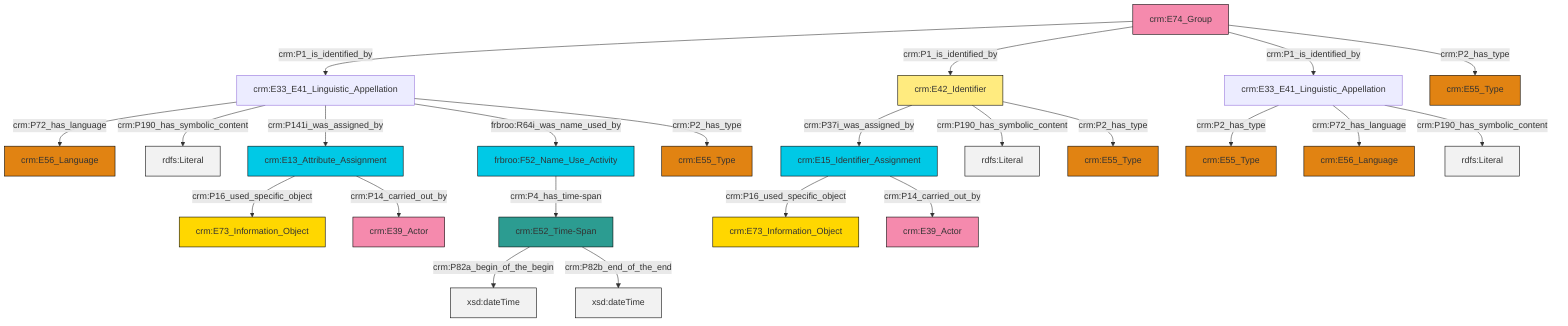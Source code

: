 graph TD
classDef Literal fill:#f2f2f2,stroke:#000000;
classDef CRM_Entity fill:#FFFFFF,stroke:#000000;
classDef Temporal_Entity fill:#00C9E6, stroke:#000000;
classDef Type fill:#E18312, stroke:#000000;
classDef Time-Span fill:#2C9C91, stroke:#000000;
classDef Appellation fill:#FFEB7F, stroke:#000000;
classDef Place fill:#008836, stroke:#000000;
classDef Persistent_Item fill:#B266B2, stroke:#000000;
classDef Conceptual_Object fill:#FFD700, stroke:#000000;
classDef Physical_Thing fill:#D2B48C, stroke:#000000;
classDef Actor fill:#f58aad, stroke:#000000;
classDef PC_Classes fill:#4ce600, stroke:#000000;
classDef Multi fill:#cccccc,stroke:#000000;

2["crm:E74_Group"]:::Actor -->|crm:P1_is_identified_by| 3["crm:E33_E41_Linguistic_Appellation"]:::Default
6["crm:E33_E41_Linguistic_Appellation"]:::Default -->|crm:P2_has_type| 10["crm:E55_Type"]:::Type
11["frbroo:F52_Name_Use_Activity"]:::Temporal_Entity -->|crm:P4_has_time-span| 12["crm:E52_Time-Span"]:::Time-Span
8["crm:E42_Identifier"]:::Appellation -->|crm:P37i_was_assigned_by| 13["crm:E15_Identifier_Assignment"]:::Temporal_Entity
14["crm:E13_Attribute_Assignment"]:::Temporal_Entity -->|crm:P16_used_specific_object| 15["crm:E73_Information_Object"]:::Conceptual_Object
8["crm:E42_Identifier"]:::Appellation -->|crm:P190_has_symbolic_content| 16[rdfs:Literal]:::Literal
2["crm:E74_Group"]:::Actor -->|crm:P1_is_identified_by| 8["crm:E42_Identifier"]:::Appellation
8["crm:E42_Identifier"]:::Appellation -->|crm:P2_has_type| 20["crm:E55_Type"]:::Type
3["crm:E33_E41_Linguistic_Appellation"]:::Default -->|crm:P72_has_language| 4["crm:E56_Language"]:::Type
14["crm:E13_Attribute_Assignment"]:::Temporal_Entity -->|crm:P14_carried_out_by| 25["crm:E39_Actor"]:::Actor
13["crm:E15_Identifier_Assignment"]:::Temporal_Entity -->|crm:P16_used_specific_object| 27["crm:E73_Information_Object"]:::Conceptual_Object
3["crm:E33_E41_Linguistic_Appellation"]:::Default -->|crm:P190_has_symbolic_content| 28[rdfs:Literal]:::Literal
3["crm:E33_E41_Linguistic_Appellation"]:::Default -->|crm:P141i_was_assigned_by| 14["crm:E13_Attribute_Assignment"]:::Temporal_Entity
6["crm:E33_E41_Linguistic_Appellation"]:::Default -->|crm:P72_has_language| 31["crm:E56_Language"]:::Type
3["crm:E33_E41_Linguistic_Appellation"]:::Default -->|frbroo:R64i_was_name_used_by| 11["frbroo:F52_Name_Use_Activity"]:::Temporal_Entity
2["crm:E74_Group"]:::Actor -->|crm:P1_is_identified_by| 6["crm:E33_E41_Linguistic_Appellation"]:::Default
3["crm:E33_E41_Linguistic_Appellation"]:::Default -->|crm:P2_has_type| 21["crm:E55_Type"]:::Type
2["crm:E74_Group"]:::Actor -->|crm:P2_has_type| 0["crm:E55_Type"]:::Type
12["crm:E52_Time-Span"]:::Time-Span -->|crm:P82a_begin_of_the_begin| 35[xsd:dateTime]:::Literal
6["crm:E33_E41_Linguistic_Appellation"]:::Default -->|crm:P190_has_symbolic_content| 36[rdfs:Literal]:::Literal
12["crm:E52_Time-Span"]:::Time-Span -->|crm:P82b_end_of_the_end| 37[xsd:dateTime]:::Literal
13["crm:E15_Identifier_Assignment"]:::Temporal_Entity -->|crm:P14_carried_out_by| 17["crm:E39_Actor"]:::Actor